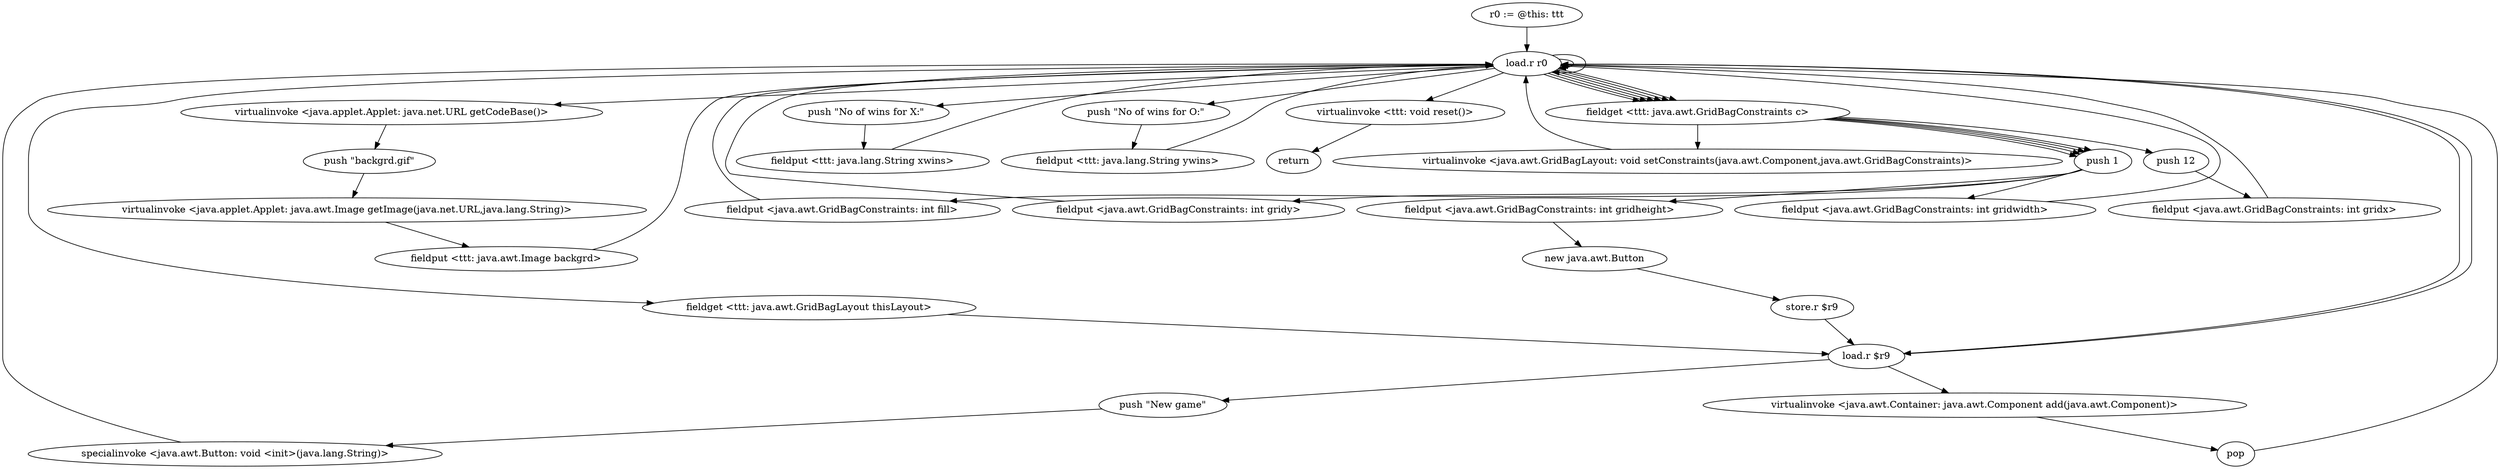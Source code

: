 digraph "" {
    "r0 := @this: ttt"
    "load.r r0"
    "r0 := @this: ttt"->"load.r r0";
    "load.r r0"->"load.r r0";
    "load.r r0"->"load.r r0";
    "virtualinvoke <java.applet.Applet: java.net.URL getCodeBase()>"
    "load.r r0"->"virtualinvoke <java.applet.Applet: java.net.URL getCodeBase()>";
    "push \"backgrd.gif\""
    "virtualinvoke <java.applet.Applet: java.net.URL getCodeBase()>"->"push \"backgrd.gif\"";
    "virtualinvoke <java.applet.Applet: java.awt.Image getImage(java.net.URL,java.lang.String)>"
    "push \"backgrd.gif\""->"virtualinvoke <java.applet.Applet: java.awt.Image getImage(java.net.URL,java.lang.String)>";
    "fieldput <ttt: java.awt.Image backgrd>"
    "virtualinvoke <java.applet.Applet: java.awt.Image getImage(java.net.URL,java.lang.String)>"->"fieldput <ttt: java.awt.Image backgrd>";
    "fieldput <ttt: java.awt.Image backgrd>"->"load.r r0";
    "fieldget <ttt: java.awt.GridBagConstraints c>"
    "load.r r0"->"fieldget <ttt: java.awt.GridBagConstraints c>";
    "push 1"
    "fieldget <ttt: java.awt.GridBagConstraints c>"->"push 1";
    "fieldput <java.awt.GridBagConstraints: int fill>"
    "push 1"->"fieldput <java.awt.GridBagConstraints: int fill>";
    "fieldput <java.awt.GridBagConstraints: int fill>"->"load.r r0";
    "load.r r0"->"fieldget <ttt: java.awt.GridBagConstraints c>";
    "push 12"
    "fieldget <ttt: java.awt.GridBagConstraints c>"->"push 12";
    "fieldput <java.awt.GridBagConstraints: int gridx>"
    "push 12"->"fieldput <java.awt.GridBagConstraints: int gridx>";
    "fieldput <java.awt.GridBagConstraints: int gridx>"->"load.r r0";
    "load.r r0"->"fieldget <ttt: java.awt.GridBagConstraints c>";
    "fieldget <ttt: java.awt.GridBagConstraints c>"->"push 1";
    "fieldput <java.awt.GridBagConstraints: int gridy>"
    "push 1"->"fieldput <java.awt.GridBagConstraints: int gridy>";
    "fieldput <java.awt.GridBagConstraints: int gridy>"->"load.r r0";
    "load.r r0"->"fieldget <ttt: java.awt.GridBagConstraints c>";
    "fieldget <ttt: java.awt.GridBagConstraints c>"->"push 1";
    "fieldput <java.awt.GridBagConstraints: int gridwidth>"
    "push 1"->"fieldput <java.awt.GridBagConstraints: int gridwidth>";
    "fieldput <java.awt.GridBagConstraints: int gridwidth>"->"load.r r0";
    "load.r r0"->"fieldget <ttt: java.awt.GridBagConstraints c>";
    "fieldget <ttt: java.awt.GridBagConstraints c>"->"push 1";
    "fieldput <java.awt.GridBagConstraints: int gridheight>"
    "push 1"->"fieldput <java.awt.GridBagConstraints: int gridheight>";
    "new java.awt.Button"
    "fieldput <java.awt.GridBagConstraints: int gridheight>"->"new java.awt.Button";
    "store.r $r9"
    "new java.awt.Button"->"store.r $r9";
    "load.r $r9"
    "store.r $r9"->"load.r $r9";
    "push \"New game\""
    "load.r $r9"->"push \"New game\"";
    "specialinvoke <java.awt.Button: void <init>(java.lang.String)>"
    "push \"New game\""->"specialinvoke <java.awt.Button: void <init>(java.lang.String)>";
    "specialinvoke <java.awt.Button: void <init>(java.lang.String)>"->"load.r r0";
    "fieldget <ttt: java.awt.GridBagLayout thisLayout>"
    "load.r r0"->"fieldget <ttt: java.awt.GridBagLayout thisLayout>";
    "fieldget <ttt: java.awt.GridBagLayout thisLayout>"->"load.r $r9";
    "load.r $r9"->"load.r r0";
    "load.r r0"->"fieldget <ttt: java.awt.GridBagConstraints c>";
    "virtualinvoke <java.awt.GridBagLayout: void setConstraints(java.awt.Component,java.awt.GridBagConstraints)>"
    "fieldget <ttt: java.awt.GridBagConstraints c>"->"virtualinvoke <java.awt.GridBagLayout: void setConstraints(java.awt.Component,java.awt.GridBagConstraints)>";
    "virtualinvoke <java.awt.GridBagLayout: void setConstraints(java.awt.Component,java.awt.GridBagConstraints)>"->"load.r r0";
    "load.r r0"->"load.r $r9";
    "virtualinvoke <java.awt.Container: java.awt.Component add(java.awt.Component)>"
    "load.r $r9"->"virtualinvoke <java.awt.Container: java.awt.Component add(java.awt.Component)>";
    "pop"
    "virtualinvoke <java.awt.Container: java.awt.Component add(java.awt.Component)>"->"pop";
    "pop"->"load.r r0";
    "push \"No of wins for X:\""
    "load.r r0"->"push \"No of wins for X:\"";
    "fieldput <ttt: java.lang.String xwins>"
    "push \"No of wins for X:\""->"fieldput <ttt: java.lang.String xwins>";
    "fieldput <ttt: java.lang.String xwins>"->"load.r r0";
    "push \"No of wins for O:\""
    "load.r r0"->"push \"No of wins for O:\"";
    "fieldput <ttt: java.lang.String ywins>"
    "push \"No of wins for O:\""->"fieldput <ttt: java.lang.String ywins>";
    "fieldput <ttt: java.lang.String ywins>"->"load.r r0";
    "virtualinvoke <ttt: void reset()>"
    "load.r r0"->"virtualinvoke <ttt: void reset()>";
    "return"
    "virtualinvoke <ttt: void reset()>"->"return";
}
